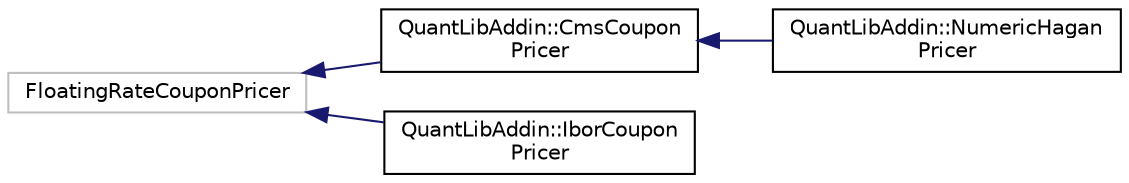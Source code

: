 digraph "Graphical Class Hierarchy"
{
  edge [fontname="Helvetica",fontsize="10",labelfontname="Helvetica",labelfontsize="10"];
  node [fontname="Helvetica",fontsize="10",shape=record];
  rankdir="LR";
  Node235 [label="FloatingRateCouponPricer",height=0.2,width=0.4,color="grey75", fillcolor="white", style="filled"];
  Node235 -> Node0 [dir="back",color="midnightblue",fontsize="10",style="solid",fontname="Helvetica"];
  Node0 [label="QuantLibAddin::CmsCoupon\lPricer",height=0.2,width=0.4,color="black", fillcolor="white", style="filled",URL="$class_quant_lib_addin_1_1_cms_coupon_pricer.html"];
  Node0 -> Node1 [dir="back",color="midnightblue",fontsize="10",style="solid",fontname="Helvetica"];
  Node1 [label="QuantLibAddin::NumericHagan\lPricer",height=0.2,width=0.4,color="black", fillcolor="white", style="filled",URL="$class_quant_lib_addin_1_1_numeric_hagan_pricer.html"];
  Node235 -> Node238 [dir="back",color="midnightblue",fontsize="10",style="solid",fontname="Helvetica"];
  Node238 [label="QuantLibAddin::IborCoupon\lPricer",height=0.2,width=0.4,color="black", fillcolor="white", style="filled",URL="$class_quant_lib_addin_1_1_ibor_coupon_pricer.html"];
}
